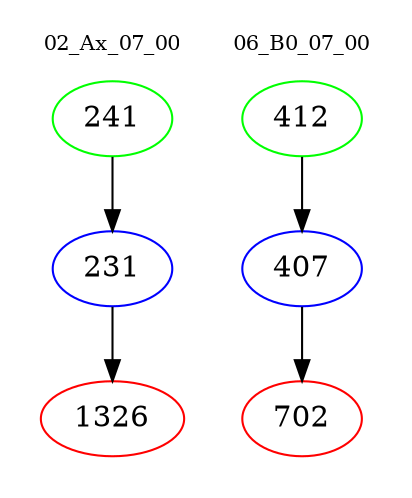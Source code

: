 digraph{
subgraph cluster_0 {
color = white
label = "02_Ax_07_00";
fontsize=10;
T0_241 [label="241", color="green"]
T0_241 -> T0_231 [color="black"]
T0_231 [label="231", color="blue"]
T0_231 -> T0_1326 [color="black"]
T0_1326 [label="1326", color="red"]
}
subgraph cluster_1 {
color = white
label = "06_B0_07_00";
fontsize=10;
T1_412 [label="412", color="green"]
T1_412 -> T1_407 [color="black"]
T1_407 [label="407", color="blue"]
T1_407 -> T1_702 [color="black"]
T1_702 [label="702", color="red"]
}
}
